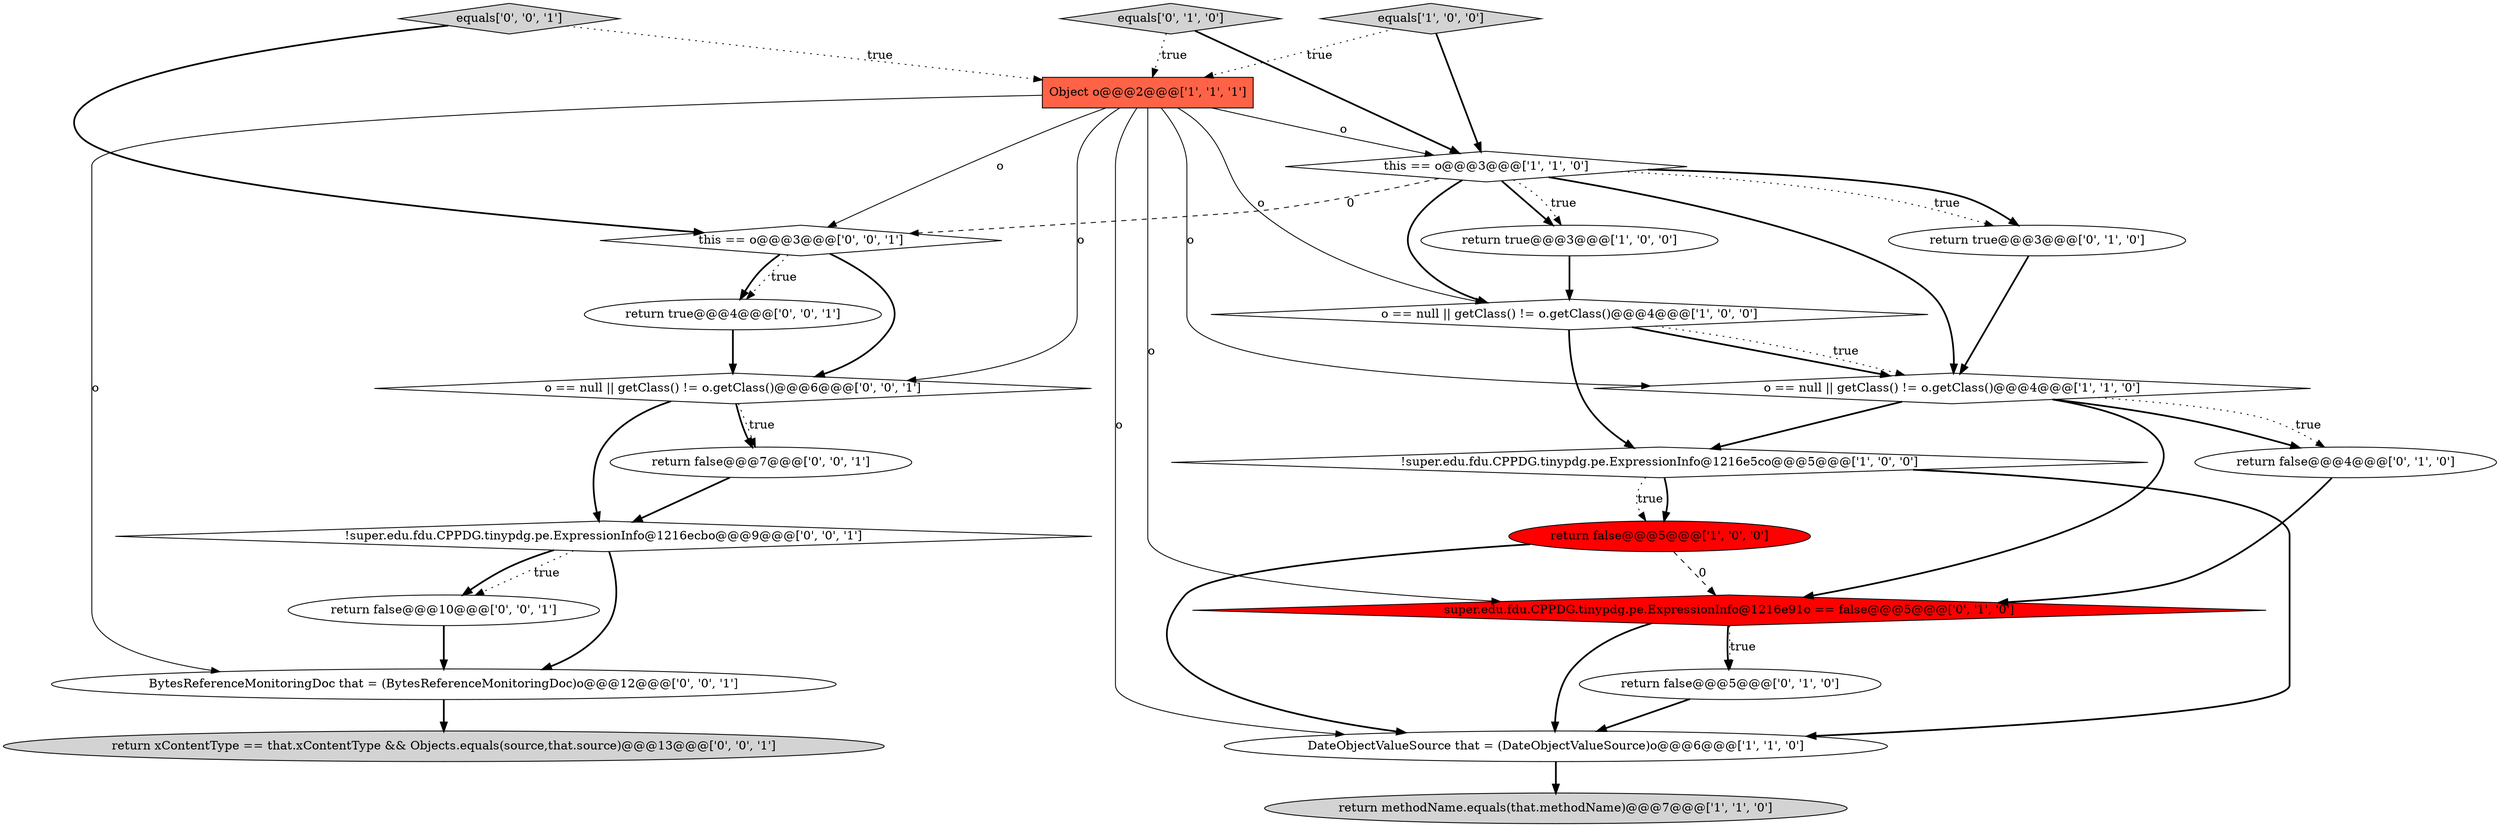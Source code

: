 digraph {
10 [style = filled, label = "return false@@@4@@@['0', '1', '0']", fillcolor = white, shape = ellipse image = "AAA0AAABBB2BBB"];
4 [style = filled, label = "return true@@@3@@@['1', '0', '0']", fillcolor = white, shape = ellipse image = "AAA0AAABBB1BBB"];
7 [style = filled, label = "o == null || getClass() != o.getClass()@@@4@@@['1', '1', '0']", fillcolor = white, shape = diamond image = "AAA0AAABBB1BBB"];
16 [style = filled, label = "o == null || getClass() != o.getClass()@@@6@@@['0', '0', '1']", fillcolor = white, shape = diamond image = "AAA0AAABBB3BBB"];
21 [style = filled, label = "return true@@@4@@@['0', '0', '1']", fillcolor = white, shape = ellipse image = "AAA0AAABBB3BBB"];
20 [style = filled, label = "!super.edu.fdu.CPPDG.tinypdg.pe.ExpressionInfo@1216ecbo@@@9@@@['0', '0', '1']", fillcolor = white, shape = diamond image = "AAA0AAABBB3BBB"];
14 [style = filled, label = "super.edu.fdu.CPPDG.tinypdg.pe.ExpressionInfo@1216e91o == false@@@5@@@['0', '1', '0']", fillcolor = red, shape = diamond image = "AAA1AAABBB2BBB"];
18 [style = filled, label = "return xContentType == that.xContentType && Objects.equals(source,that.source)@@@13@@@['0', '0', '1']", fillcolor = lightgray, shape = ellipse image = "AAA0AAABBB3BBB"];
1 [style = filled, label = "!super.edu.fdu.CPPDG.tinypdg.pe.ExpressionInfo@1216e5co@@@5@@@['1', '0', '0']", fillcolor = white, shape = diamond image = "AAA0AAABBB1BBB"];
13 [style = filled, label = "return true@@@3@@@['0', '1', '0']", fillcolor = white, shape = ellipse image = "AAA0AAABBB2BBB"];
3 [style = filled, label = "Object o@@@2@@@['1', '1', '1']", fillcolor = tomato, shape = box image = "AAA0AAABBB1BBB"];
15 [style = filled, label = "equals['0', '0', '1']", fillcolor = lightgray, shape = diamond image = "AAA0AAABBB3BBB"];
9 [style = filled, label = "return methodName.equals(that.methodName)@@@7@@@['1', '1', '0']", fillcolor = lightgray, shape = ellipse image = "AAA0AAABBB1BBB"];
0 [style = filled, label = "o == null || getClass() != o.getClass()@@@4@@@['1', '0', '0']", fillcolor = white, shape = diamond image = "AAA0AAABBB1BBB"];
6 [style = filled, label = "this == o@@@3@@@['1', '1', '0']", fillcolor = white, shape = diamond image = "AAA0AAABBB1BBB"];
8 [style = filled, label = "return false@@@5@@@['1', '0', '0']", fillcolor = red, shape = ellipse image = "AAA1AAABBB1BBB"];
12 [style = filled, label = "return false@@@5@@@['0', '1', '0']", fillcolor = white, shape = ellipse image = "AAA0AAABBB2BBB"];
5 [style = filled, label = "DateObjectValueSource that = (DateObjectValueSource)o@@@6@@@['1', '1', '0']", fillcolor = white, shape = ellipse image = "AAA0AAABBB1BBB"];
2 [style = filled, label = "equals['1', '0', '0']", fillcolor = lightgray, shape = diamond image = "AAA0AAABBB1BBB"];
17 [style = filled, label = "BytesReferenceMonitoringDoc that = (BytesReferenceMonitoringDoc)o@@@12@@@['0', '0', '1']", fillcolor = white, shape = ellipse image = "AAA0AAABBB3BBB"];
22 [style = filled, label = "return false@@@7@@@['0', '0', '1']", fillcolor = white, shape = ellipse image = "AAA0AAABBB3BBB"];
19 [style = filled, label = "this == o@@@3@@@['0', '0', '1']", fillcolor = white, shape = diamond image = "AAA0AAABBB3BBB"];
11 [style = filled, label = "equals['0', '1', '0']", fillcolor = lightgray, shape = diamond image = "AAA0AAABBB2BBB"];
23 [style = filled, label = "return false@@@10@@@['0', '0', '1']", fillcolor = white, shape = ellipse image = "AAA0AAABBB3BBB"];
2->3 [style = dotted, label="true"];
1->5 [style = bold, label=""];
20->17 [style = bold, label=""];
7->1 [style = bold, label=""];
7->10 [style = dotted, label="true"];
3->17 [style = solid, label="o"];
1->8 [style = bold, label=""];
14->12 [style = dotted, label="true"];
5->9 [style = bold, label=""];
12->5 [style = bold, label=""];
10->14 [style = bold, label=""];
7->10 [style = bold, label=""];
2->6 [style = bold, label=""];
3->0 [style = solid, label="o"];
6->13 [style = dotted, label="true"];
11->6 [style = bold, label=""];
3->14 [style = solid, label="o"];
6->0 [style = bold, label=""];
19->21 [style = dotted, label="true"];
8->14 [style = dashed, label="0"];
3->6 [style = solid, label="o"];
16->22 [style = dotted, label="true"];
16->22 [style = bold, label=""];
15->19 [style = bold, label=""];
3->7 [style = solid, label="o"];
4->0 [style = bold, label=""];
19->16 [style = bold, label=""];
0->7 [style = bold, label=""];
7->14 [style = bold, label=""];
15->3 [style = dotted, label="true"];
6->4 [style = bold, label=""];
20->23 [style = bold, label=""];
6->4 [style = dotted, label="true"];
8->5 [style = bold, label=""];
22->20 [style = bold, label=""];
13->7 [style = bold, label=""];
0->1 [style = bold, label=""];
6->13 [style = bold, label=""];
14->12 [style = bold, label=""];
6->19 [style = dashed, label="0"];
20->23 [style = dotted, label="true"];
1->8 [style = dotted, label="true"];
21->16 [style = bold, label=""];
23->17 [style = bold, label=""];
6->7 [style = bold, label=""];
11->3 [style = dotted, label="true"];
3->5 [style = solid, label="o"];
16->20 [style = bold, label=""];
3->19 [style = solid, label="o"];
3->16 [style = solid, label="o"];
17->18 [style = bold, label=""];
0->7 [style = dotted, label="true"];
14->5 [style = bold, label=""];
19->21 [style = bold, label=""];
}
